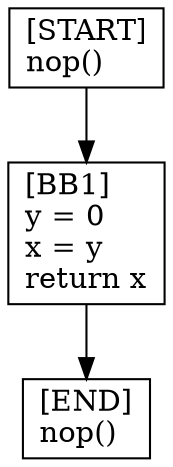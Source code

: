 digraph {
  node [shape=box]
  END [label="[END]\lnop()\l"];
  START [label="[START]\lnop()\l"];
  BB1 [label="[BB1]\ly = 0\lx = y\lreturn x\l"];
  BB1 -> END;
  START -> BB1;
}
